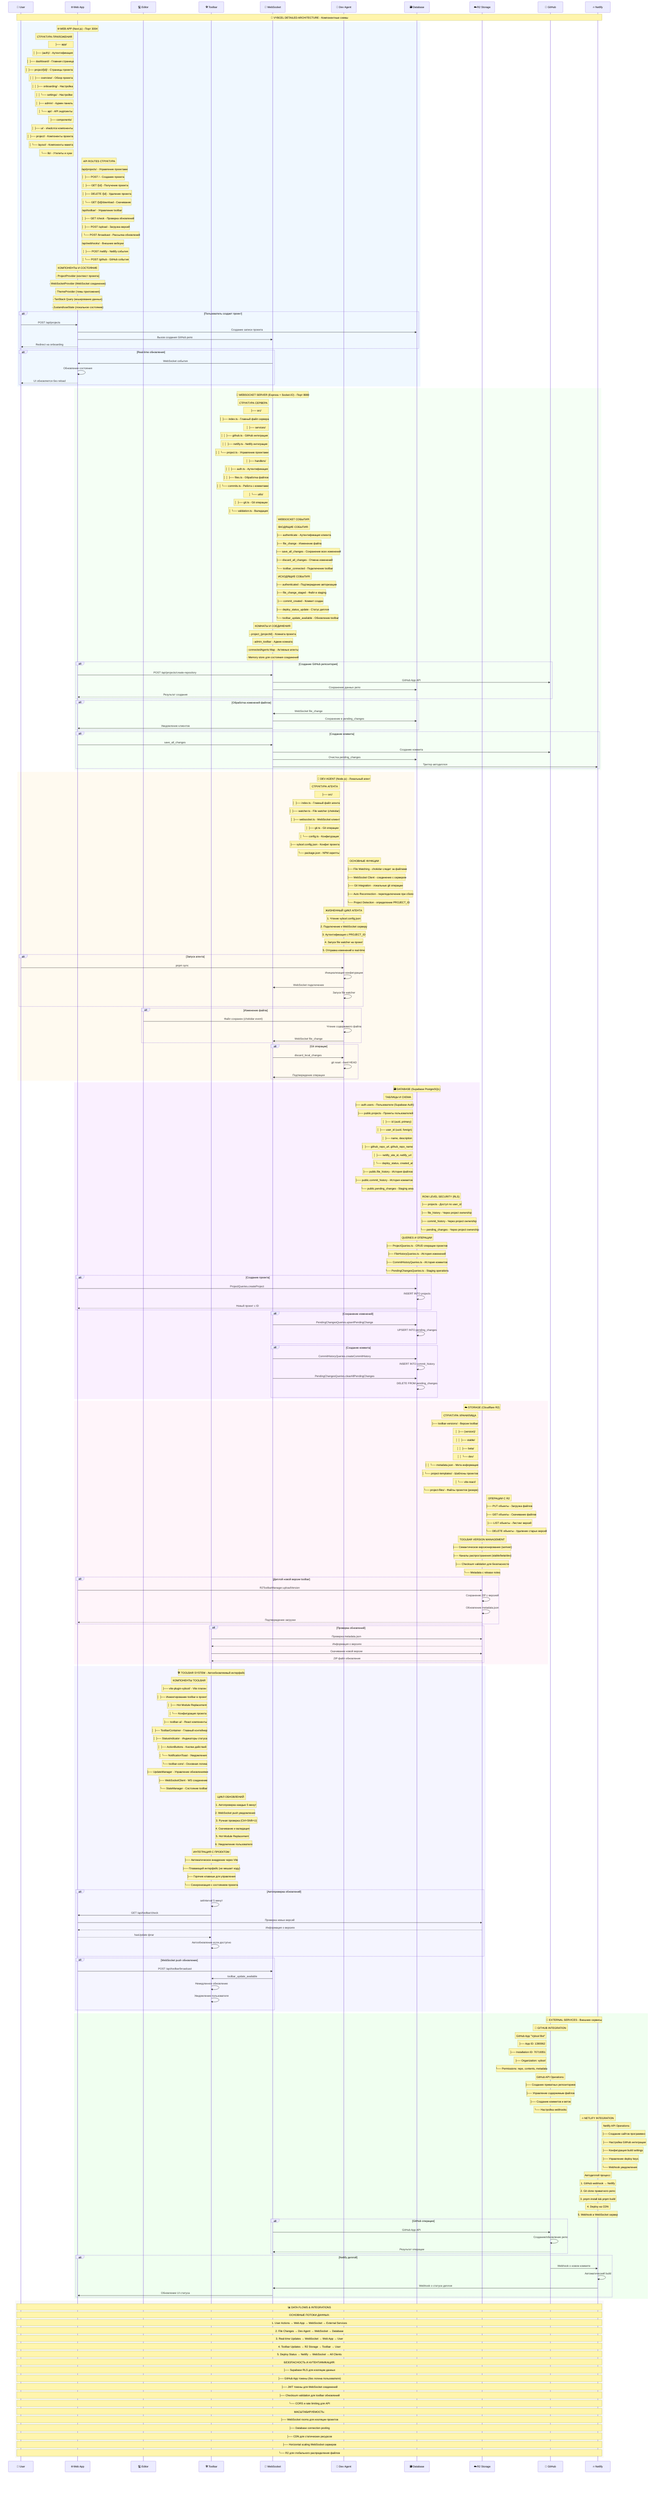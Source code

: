 sequenceDiagram
    participant U as 👤 User
    participant B as 🌐 Web App
    participant V as 💻 Editor
    participant TB as 🛠️ Toolbar
    participant WS as 🔄 WebSocket
    participant DA as 📡 Dev Agent
    participant DB as 🗃️ Database
    participant R2 as ☁️ R2 Storage
    participant GH as 🐙 GitHub
    participant N as 🔥 Netlify

    Note over U,N: 🚀 VYBCEL DETAILED ARCHITECTURE - Компонентные схемы

    %% === 1. WEB APP (Next.js) АРХИТЕКТУРА ===
    rect rgb(240, 248, 255)
        Note over B: 🌐 WEB APP (Next.js) - Порт 3004
        
        Note left of B: СТРУКТУРА ПРИЛОЖЕНИЯ
        Note left of B: ├── app/
        Note left of B: │   ├── (auth)/ - Аутентификация
        Note left of B: │   ├── dashboard/ - Главная страница
        Note left of B: │   ├── project/[id]/ - Страницы проекта
        Note left of B: │   │   ├── overview/ - Обзор проекта
        Note left of B: │   │   ├── onboarding/ - Настройка
        Note left of B: │   │   └── settings/ - Настройки
        Note left of B: │   ├── admin/ - Админ панель
        Note left of B: │   └── api/ - API эндпоинты
        Note left of B: ├── components/
        Note left of B: │   ├── ui/ - shadcn/ui компоненты
        Note left of B: │   ├── project/ - Компоненты проекта
        Note left of B: │   └── layout/ - Компоненты макета
        Note left of B: └── lib/ - Утилиты и хуки

        Note right of B: API ROUTES СТРУКТУРА
        Note right of B: /api/projects/ - Управление проектами
        Note right of B: │ ├── POST / - Создание проекта
        Note right of B: │ ├── GET /[id] - Получение проекта
        Note right of B: │ ├── DELETE /[id] - Удаление проекта
        Note right of B: │ └── GET /[id]/download - Скачивание
        Note right of B: /api/toolbar/ - Управление toolbar
        Note right of B: │ ├── GET /check - Проверка обновлений
        Note right of B: │ ├── POST /upload - Загрузка версий
        Note right of B: │ └── POST /broadcast - Рассылка обновлений
        Note right of B: /api/webhooks/ - Внешние вебхуки
        Note right of B: │ ├── POST /netlify - Netlify события
        Note right of B: │ └── POST /github - GitHub события

        Note over B: КОМПОНЕНТЫ И СОСТОЯНИЕ
        Note over B: - ProjectProvider (контекст проекта)
        Note over B: - WebSocketProvider (WebSocket соединение)
        Note over B: - ThemeProvider (темы приложения)
        Note over B: - TanStack Query (кеширование данных)
        Note over B: - Zustand/useState (локальное состояние)
        
        alt Пользователь создает проект
            U->>B: POST /api/projects
            B->>DB: Создание записи проекта
            B->>WS: Вызов создания GitHub репо
            B-->>U: Redirect на onboarding
        end
        
        alt Real-time обновления
            WS->>B: WebSocket события
            B->>B: Обновление состояния
            B-->>U: UI обновляется без reload
        end
    end

    %% === 2. WEBSOCKET SERVER АРХИТЕКТУРА ===
    rect rgb(245, 255, 245)
        Note over WS: 🔄 WEBSOCKET SERVER (Express + Socket.IO) - Порт 8080
        
        Note left of WS: СТРУКТУРА СЕРВЕРА
        Note left of WS: ├── src/
        Note left of WS: │   ├── index.ts - Главный файл сервера
        Note left of WS: │   ├── services/
        Note left of WS: │   │   ├── github.ts - GitHub интеграция
        Note left of WS: │   │   ├── netlify.ts - Netlify интеграция
        Note left of WS: │   │   └── project.ts - Управление проектами
        Note left of WS: │   ├── handlers/
        Note left of WS: │   │   ├── auth.ts - Аутентификация
        Note left of WS: │   │   ├── files.ts - Обработка файлов
        Note left of WS: │   │   └── commits.ts - Работа с коммитами
        Note left of WS: │   └── utils/
        Note left of WS: │       ├── git.ts - Git операции
        Note left of WS: │       └── validation.ts - Валидация

        Note right of WS: WEBSOCKET СОБЫТИЯ
        Note right of WS: ВХОДЯЩИЕ СОБЫТИЯ:
        Note right of WS: ├── authenticate - Аутентификация клиента
        Note right of WS: ├── file_change - Изменение файла
        Note right of WS: ├── save_all_changes - Сохранение всех изменений
        Note right of WS: ├── discard_all_changes - Отмена изменений
        Note right of WS: └── toolbar_connected - Подключение toolbar
        Note right of WS: ИСХОДЯЩИЕ СОБЫТИЯ:
        Note right of WS: ├── authenticated - Подтверждение авторизации
        Note right of WS: ├── file_change_staged - Файл в staging
        Note right of WS: ├── commit_created - Коммит создан
        Note right of WS: ├── deploy_status_update - Статус деплоя
        Note right of WS: └── toolbar_update_available - Обновление toolbar

        Note over WS: КОМНАТЫ И СОЕДИНЕНИЯ
        Note over WS: - project_{projectId} - Комната проекта
        Note over WS: - admin_toolbar - Админ комната
        Note over WS: - connectedAgents Map - Активные агенты
        Note over WS: - Memory store для состояния соединений

        alt Создание GitHub репозитория
            B->>WS: POST /api/projects/create-repository
            WS->>GH: GitHub App API
            WS->>DB: Сохранение данных репо
            WS-->>B: Результат создания
        end
        
        alt Обработка изменений файлов
            DA->>WS: WebSocket file_change
            WS->>DB: Сохранение в pending_changes
            WS->>B: Уведомление клиентов
        end
        
        alt Создание коммита
            B->>WS: save_all_changes
            WS->>GH: Создание коммита
            WS->>DB: Очистка pending_changes
            WS->>N: Триггер автодеплоя
        end
    end

    %% === 3. DEV AGENT АРХИТЕКТУРА ===
    rect rgb(255, 250, 240)
        Note over DA: 📡 DEV AGENT (Node.js) - Локальный агент
        
        Note left of DA: СТРУКТУРА АГЕНТА
        Note left of DA: ├── src/
        Note left of DA: │   ├── index.ts - Главный файл агента
        Note left of DA: │   ├── watcher.ts - File watcher (chokidar)
        Note left of DA: │   ├── websocket.ts - WebSocket клиент
        Note left of DA: │   ├── git.ts - Git операции
        Note left of DA: │   └── config.ts - Конфигурация
        Note left of DA: ├── vybcel.config.json - Конфиг проекта
        Note left of DA: └── package.json - NPM скрипты

        Note right of DA: ОСНОВНЫЕ ФУНКЦИИ
        Note right of DA: ├── File Watching - chokidar следит за файлами
        Note right of DA: ├── WebSocket Client - соединение с сервером
        Note right of DA: ├── Git Integration - локальные git операции
        Note right of DA: ├── Auto Reconnection - переподключение при сбоях
        Note right of DA: └── Project Detection - определение PROJECT_ID

        Note over DA: ЖИЗНЕННЫЙ ЦИКЛ АГЕНТА
        Note over DA: 1. Чтение vybcel.config.json
        Note over DA: 2. Подключение к WebSocket серверу
        Note over DA: 3. Аутентификация с PROJECT_ID
        Note over DA: 4. Запуск file watcher на проект
        Note over DA: 5. Отправка изменений в real-time

        alt Запуск агента
            U->>DA: pnpm sync
            DA->>DA: Инициализация конфигурации
            DA->>WS: WebSocket подключение
            DA->>DA: Запуск file watcher
        end
        
        alt Изменение файла
            V->>DA: Файл сохранен (chokidar event)
            DA->>DA: Чтение содержимого файла
            DA->>WS: WebSocket file_change
        end
        
        alt Git операции
            WS->>DA: discard_local_changes
            DA->>DA: git reset --hard HEAD
            DA->>WS: Подтверждение операции
        end
    end

    %% === 4. DATABASE (Supabase) АРХИТЕКТУРА ===
    rect rgb(250, 240, 255)
        Note over DB: 🗃️ DATABASE (Supabase PostgreSQL)
        
        Note left of DB: ТАБЛИЦЫ И СХЕМА
        Note left of DB: ├── auth.users - Пользователи (Supabase Auth)
        Note left of DB: ├── public.projects - Проекты пользователей
        Note left of DB: │   ├── id (uuid, primary)
        Note left of DB: │   ├── user_id (uuid, foreign)
        Note left of DB: │   ├── name, description
        Note left of DB: │   ├── github_repo_url, github_repo_name
        Note left of DB: │   ├── netlify_site_id, netlify_url
        Note left of DB: │   └── deploy_status, created_at
        Note left of DB: ├── public.file_history - История файлов
        Note left of DB: ├── public.commit_history - История коммитов
        Note left of DB: └── public.pending_changes - Staging area

        Note right of DB: ROW LEVEL SECURITY (RLS)
        Note right of DB: ├── projects - Доступ по user_id
        Note right of DB: ├── file_history - Через project ownership
        Note right of DB: ├── commit_history - Через project ownership
        Note right of DB: └── pending_changes - Через project ownership

        Note over DB: QUERIES И ОПЕРАЦИИ
        Note over DB: ├── ProjectQueries.ts - CRUD операции проектов
        Note over DB: ├── FileHistoryQueries.ts - История изменений
        Note over DB: ├── CommitHistoryQueries.ts - История коммитов
        Note over DB: └── PendingChangesQueries.ts - Staging operations

        alt Создание проекта
            B->>DB: ProjectQueries.createProject
            DB->>DB: INSERT INTO projects
            DB-->>B: Новый проект с ID
        end
        
        alt Сохранение изменений
            WS->>DB: PendingChangesQueries.upsertPendingChange
            DB->>DB: UPSERT INTO pending_changes
        end
        
        alt Создание коммита
            WS->>DB: CommitHistoryQueries.createCommitHistory
            DB->>DB: INSERT INTO commit_history
            WS->>DB: PendingChangesQueries.clearAllPendingChanges
            DB->>DB: DELETE FROM pending_changes
        end
    end

    %% === 5. STORAGE (Cloudflare R2) АРХИТЕКТУРА ===
    rect rgb(255, 245, 250)
        Note over R2: ☁️ STORAGE (Cloudflare R2)
        
        Note left of R2: СТРУКТУРА ХРАНИЛИЩА
        Note left of R2: ├── toolbar-versions/ - Версии toolbar
        Note left of R2: │   ├── {version}/
        Note left of R2: │   │   ├── stable/
        Note left of R2: │   │   ├── beta/
        Note left of R2: │   │   └── dev/
        Note left of R2: │   │   └── metadata.json - Мета информация
        Note left of R2: │   └── project-templates/ - Шаблоны проектов
        Note left of R2: │   └── vite-react/
        Note left of R2: └── project-files/ - Файлы проектов (резерв)

        Note right of R2: ОПЕРАЦИИ С R2
        Note right of R2: ├── PUT объекты - Загрузка файлов
        Note right of R2: ├── GET объекты - Скачивание файлов
        Note right of R2: ├── LIST объекты - Листинг версий
        Note right of R2: └── DELETE объекты - Удаление старых версий

        Note over R2: TOOLBAR VERSION MANAGEMENT
        Note over R2: ├── Семантическое версионирование (semver)
        Note over R2: ├── Каналы распространения (stable/beta/dev)
        Note over R2: ├── Checksum validation для безопасности
        Note over R2: └── Metadata с release notes

        alt Деплой новой версии toolbar
            B->>R2: R2ToolbarManager.uploadVersion
            R2->>R2: Сохранение ZIP с версией
            R2->>R2: Обновление metadata.json
            R2-->>B: Подтверждение загрузки
        end
        
        alt Проверка обновлений
            TB->>R2: Проверка metadata.json
            R2-->>TB: Информация о версиях
            TB->>R2: Скачивание новой версии
            R2-->>TB: ZIP файл обновления
        end
    end

    %% === 6. TOOLBAR SYSTEM АРХИТЕКТУРА ===
    rect rgb(245, 245, 255)
        Note over TB: 🛠️ TOOLBAR SYSTEM - Автообновляемый интерфейс
        
        Note left of TB: КОМПОНЕНТЫ TOOLBAR
        Note left of TB: ├── vite-plugin-vybcel/ - Vite плагин
        Note left of TB: │   ├── Инжектирование toolbar в проект
        Note left of TB: │   ├── Hot Module Replacement
        Note left of TB: │   └── Конфигурация проекта
        Note left of TB: ├── toolbar-ui/ - React компоненты
        Note left of TB: │   ├── ToolbarContainer - Главный контейнер
        Note left of TB: │   ├── StatusIndicator - Индикаторы статуса
        Note left of TB: │   ├── ActionButtons - Кнопки действий
        Note left of TB: │   └── NotificationToast - Уведомления
        Note left of TB: └── toolbar-core/ - Основная логика
        Note left of TB:     ├── UpdateManager - Управление обновлениями
        Note left of TB:     ├── WebSocketClient - WS соединение
        Note left of TB:     └── StateManager - Состояние toolbar

        Note right of TB: ЦИКЛ ОБНОВЛЕНИЙ
        Note right of TB: 1. Автопроверка каждые 5 минут
        Note right of TB: 2. WebSocket push уведомления
        Note right of TB: 3. Ручная проверка (Ctrl+Shift+U)
        Note right of TB: 4. Скачивание и валидация
        Note right of TB: 5. Hot Module Replacement
        Note right of TB: 6. Уведомление пользователя

        Note over TB: ИНТЕГРАЦИЯ С ПРОЕКТОМ
        Note over TB: ├── Автоматическое внедрение через Vite
        Note over TB: ├── Плавающий интерфейс (не мешает коду)
        Note over TB: ├── Горячие клавиши для управления
        Note over TB: └── Синхронизация с состоянием проекта

        alt Автопроверка обновлений
            TB->>TB: setInterval 5 минут
            TB->>B: GET /api/toolbar/check
            B->>R2: Проверка новых версий
            R2-->>B: Информация о версиях
            B-->>TB: hasUpdate флаг
            TB->>TB: Автообновление если доступно
        end
        
        alt WebSocket push обновление
            B->>WS: POST /api/toolbar/broadcast
            WS->>TB: toolbar_update_available
            TB->>TB: Немедленное обновление
            TB->>TB: Уведомление пользователя
        end
    end

    %% === 7. EXTERNAL SERVICES ИНТЕГРАЦИЯ ===
    rect rgb(240, 255, 240)
        Note over GH,N: 🔗 EXTERNAL SERVICES - Внешние сервисы
        
        Note over GH: 🐙 GITHUB INTEGRATION
        Note left of GH: GitHub App "Vybcel Bot"
        Note left of GH: ├── App ID: 1390062
        Note left of GH: ├── Installation ID: 70719351
        Note left of GH: ├── Organization: vybcel
        Note left of GH: └── Permissions: repo, contents, metadata
        
        Note over GH: GitHub API Operations:
        Note over GH: ├── Создание приватных репозиториев
        Note over GH: ├── Управление содержимым файлов
        Note over GH: ├── Создание коммитов и веток
        Note over GH: └── Настройка webhooks

        Note over N: 🔥 NETLIFY INTEGRATION
        Note right of N: Netlify API Operations:
        Note right of N: ├── Создание сайтов программно
        Note right of N: ├── Настройка GitHub интеграции
        Note right of N: ├── Конфигурация build settings
        Note right of N: ├── Управление deploy keys
        Note right of N: └── Webhook уведомления

        Note over N: Автодеплой процесс:
        Note over N: 1. GitHub webhook → Netlify
        Note over N: 2. Git clone приватного репо
        Note over N: 3. pnpm install && pnpm build
        Note over N: 4. Deploy на CDN
        Note over N: 5. Webhook в WebSocket сервер

        alt GitHub операции
            WS->>GH: GitHub App API
            GH->>GH: Создание/обновление репо
            GH-->>WS: Результат операции
        end
        
        alt Netlify деплой
            GH->>N: Webhook о новом коммите
            N->>N: Автоматический build
            N->>WS: Webhook о статусе деплоя
            WS->>B: Обновление UI статуса
        end
    end

    %% === 8. ДАННЫЕ И ПОТОКИ ===
    rect rgb(248, 248, 248)
        Note over U,N: 📊 DATA FLOWS & INTEGRATIONS
        
        Note over U,N: ОСНОВНЫЕ ПОТОКИ ДАННЫХ:
        Note over U,N: 1. User Actions → Web App → WebSocket → External Services
        Note over U,N: 2. File Changes → Dev Agent → WebSocket → Database
        Note over U,N: 3. Real-time Updates → WebSocket → Web App → User
        Note over U,N: 4. Toolbar Updates → R2 Storage → Toolbar → User
        Note over U,N: 5. Deploy Status → Netlify → WebSocket → All Clients

        Note over U,N: БЕЗОПАСНОСТЬ И АУТЕНТИФИКАЦИЯ:
        Note over U,N: ├── Supabase RLS для изоляции данных
        Note over U,N: ├── GitHub App токены (без логина пользователя)
        Note over U,N: ├── JWT токены для WebSocket соединений
        Note over U,N: ├── Checksum validation для toolbar обновлений
        Note over U,N: └── CORS и rate limiting для API

        Note over U,N: МАСШТАБИРУЕМОСТЬ:
        Note over U,N: ├── WebSocket rooms для изоляции проектов
        Note over U,N: ├── Database connection pooling
        Note over U,N: ├── CDN для статических ресурсов
        Note over U,N: ├── Horizontal scaling WebSocket серверов
        Note over U,N: └── R2 для глобального распределения файлов
    end